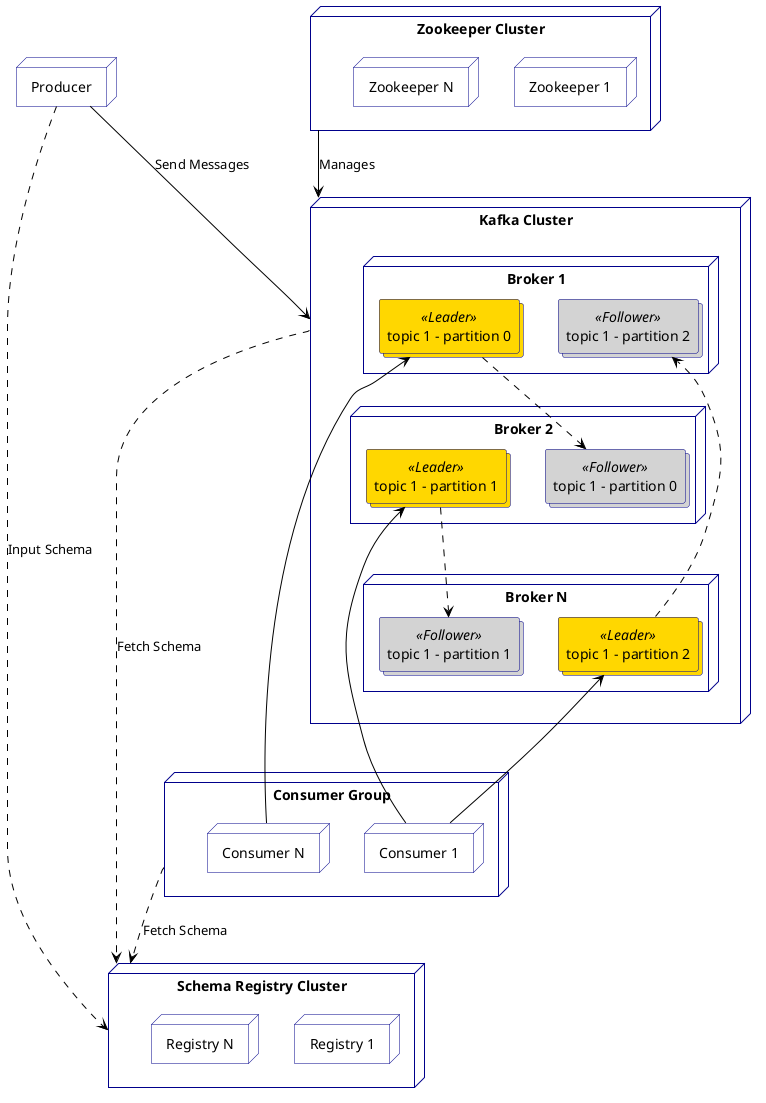 @startuml
<style>
' TODO: Export to a generic style sheet
componentDiagram {
    LineColor darkblue
    TextColor blue
    BackGroundColor white
    .Leader {
        BackGroundColor gold
    }
    .Follower {
        BackGroundColor lightgray
    }
    arrow {
        LineColor black
    }
}
document {
  BackGroundColor white
}
</style>

node "Producer" as prod_1

node "Zookeeper Cluster" as zk_cluster {

    node "Zookeeper 1" as zk_1
    node "Zookeeper N" as zk_n
}

node "Kafka Cluster" as cluster {
    node "Broker 1" as broker_1 {
        collections "topic 1 - partition 0" <<Leader>> as t1p0l
        collections "topic 1 - partition 2" <<Follower>> as t1p2r
    }
    node "Broker 2" as broker_2 {
        collections "topic 1 - partition 0" <<Follower>> as t1p0r
        collections "topic 1 - partition 1" <<Leader>> as t1p1l
    }
    node "Broker N" as broker_n {
       collections "topic 1 - partition 2" <<Leader>> as t1p2l
        collections "topic 1 - partition 1" <<Follower>> as t1p1r
  }
}

node "Schema Registry Cluster" as reg {
    node "Registry 1" as reg_1
    node "Registry N" as reg_n
}

node "Consumer Group" as cg_a {
    node "Consumer 1" as cons_a1
    node "Consumer N" as cons_an
}

zk_cluster --> cluster: Manages
cluster    .> reg: Fetch Schema

t1p0l ..> t1p0r
t1p1l ..> t1p1r
t1p2l ..> t1p2r

' Producer -> Kafka
prod_1 --> cluster: Send Messages

' Kaf-ka -> Consumer
t1p0l <-- cons_an
t1p1l <-- cons_a1
t1p2l <-- cons_a1

' Registry Handling
prod_1 .> reg: Input Schema
cg_a ..> reg: Fetch Schema


@enduml
